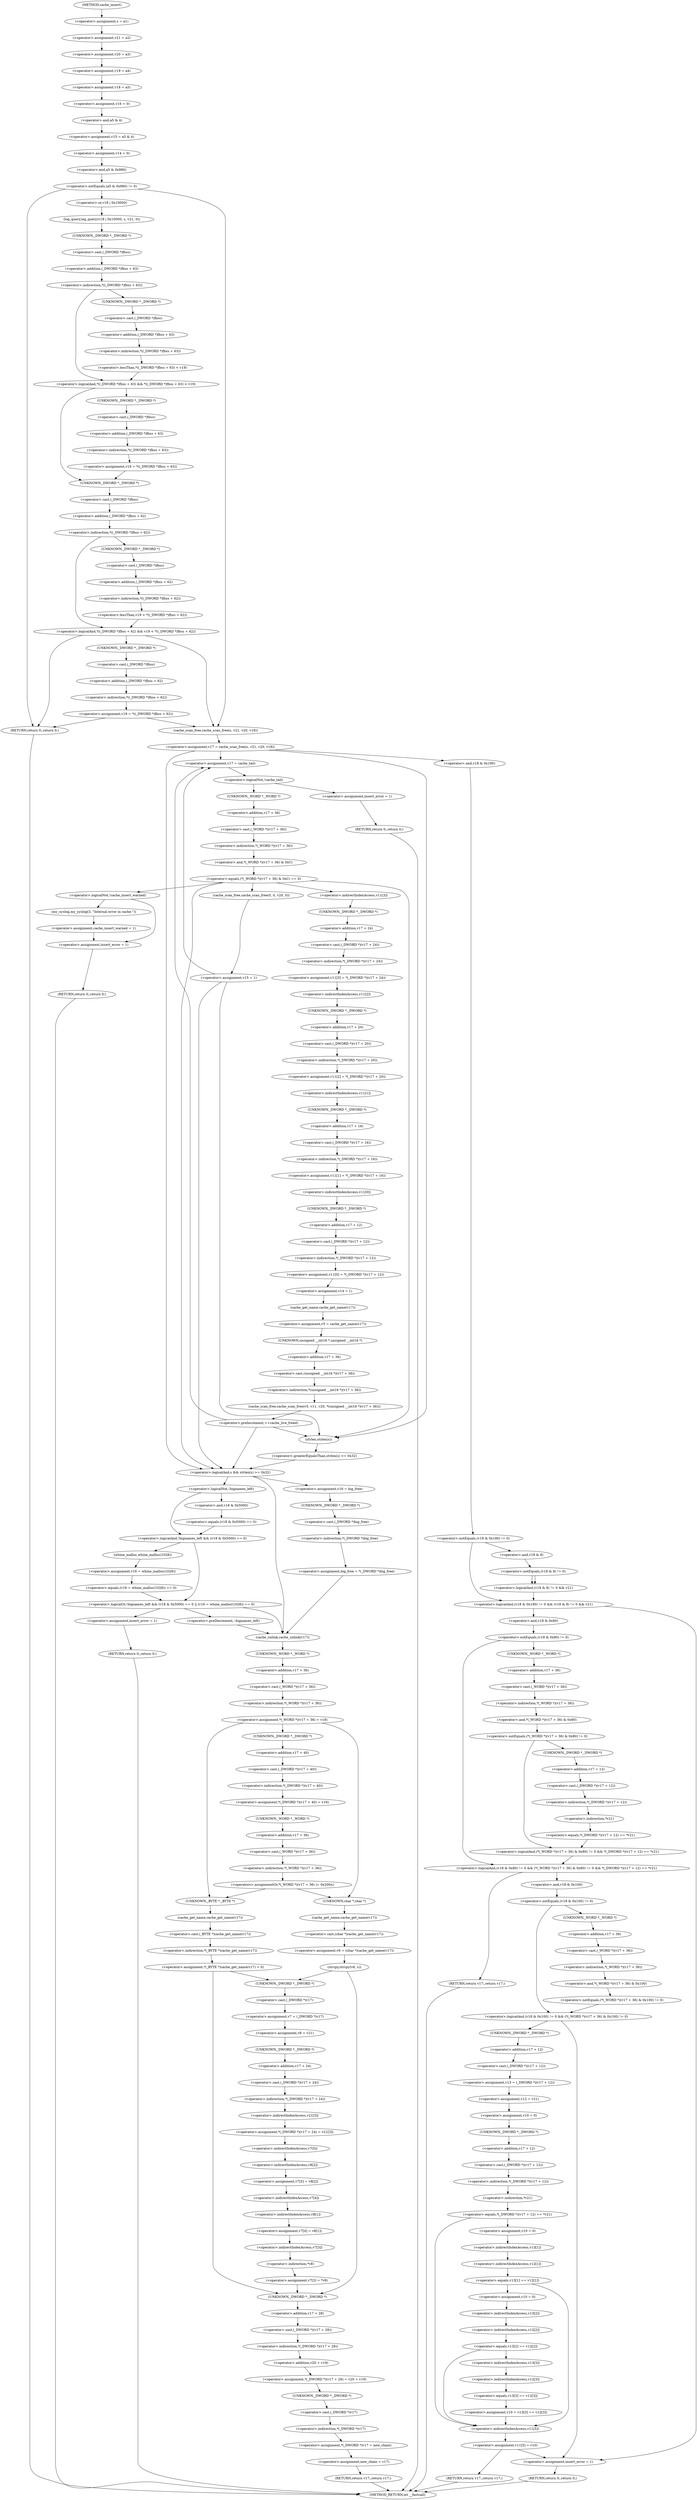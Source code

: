 digraph cache_insert {  
"1000142" [label = "(<operator>.assignment,s = a1)" ]
"1000145" [label = "(<operator>.assignment,v21 = a2)" ]
"1000148" [label = "(<operator>.assignment,v20 = a3)" ]
"1000151" [label = "(<operator>.assignment,v19 = a4)" ]
"1000154" [label = "(<operator>.assignment,v18 = a5)" ]
"1000157" [label = "(<operator>.assignment,v16 = 0)" ]
"1000160" [label = "(<operator>.assignment,v15 = a5 & 4)" ]
"1000162" [label = "(<operator>.and,a5 & 4)" ]
"1000165" [label = "(<operator>.assignment,v14 = 0)" ]
"1000169" [label = "(<operator>.notEquals,(a5 & 0x980) != 0)" ]
"1000170" [label = "(<operator>.and,a5 & 0x980)" ]
"1000175" [label = "(log_query,log_query(v18 | 0x10000, s, v21, 0))" ]
"1000176" [label = "(<operator>.or,v18 | 0x10000)" ]
"1000183" [label = "(<operator>.logicalAnd,*((_DWORD *)fbss + 63) && *((_DWORD *)fbss + 63) < v19)" ]
"1000184" [label = "(<operator>.indirection,*((_DWORD *)fbss + 63))" ]
"1000185" [label = "(<operator>.addition,(_DWORD *)fbss + 63)" ]
"1000186" [label = "(<operator>.cast,(_DWORD *)fbss)" ]
"1000187" [label = "(UNKNOWN,_DWORD *,_DWORD *)" ]
"1000190" [label = "(<operator>.lessThan,*((_DWORD *)fbss + 63) < v19)" ]
"1000191" [label = "(<operator>.indirection,*((_DWORD *)fbss + 63))" ]
"1000192" [label = "(<operator>.addition,(_DWORD *)fbss + 63)" ]
"1000193" [label = "(<operator>.cast,(_DWORD *)fbss)" ]
"1000194" [label = "(UNKNOWN,_DWORD *,_DWORD *)" ]
"1000198" [label = "(<operator>.assignment,v19 = *((_DWORD *)fbss + 63))" ]
"1000200" [label = "(<operator>.indirection,*((_DWORD *)fbss + 63))" ]
"1000201" [label = "(<operator>.addition,(_DWORD *)fbss + 63)" ]
"1000202" [label = "(<operator>.cast,(_DWORD *)fbss)" ]
"1000203" [label = "(UNKNOWN,_DWORD *,_DWORD *)" ]
"1000207" [label = "(<operator>.logicalAnd,*((_DWORD *)fbss + 62) && v19 < *((_DWORD *)fbss + 62))" ]
"1000208" [label = "(<operator>.indirection,*((_DWORD *)fbss + 62))" ]
"1000209" [label = "(<operator>.addition,(_DWORD *)fbss + 62)" ]
"1000210" [label = "(<operator>.cast,(_DWORD *)fbss)" ]
"1000211" [label = "(UNKNOWN,_DWORD *,_DWORD *)" ]
"1000214" [label = "(<operator>.lessThan,v19 < *((_DWORD *)fbss + 62))" ]
"1000216" [label = "(<operator>.indirection,*((_DWORD *)fbss + 62))" ]
"1000217" [label = "(<operator>.addition,(_DWORD *)fbss + 62)" ]
"1000218" [label = "(<operator>.cast,(_DWORD *)fbss)" ]
"1000219" [label = "(UNKNOWN,_DWORD *,_DWORD *)" ]
"1000222" [label = "(<operator>.assignment,v19 = *((_DWORD *)fbss + 62))" ]
"1000224" [label = "(<operator>.indirection,*((_DWORD *)fbss + 62))" ]
"1000225" [label = "(<operator>.addition,(_DWORD *)fbss + 62)" ]
"1000226" [label = "(<operator>.cast,(_DWORD *)fbss)" ]
"1000227" [label = "(UNKNOWN,_DWORD *,_DWORD *)" ]
"1000232" [label = "(RETURN,return 0;,return 0;)" ]
"1000234" [label = "(<operator>.assignment,v17 = cache_scan_free(s, v21, v20, v18))" ]
"1000236" [label = "(cache_scan_free,cache_scan_free(s, v21, v20, v18))" ]
"1000245" [label = "(<operator>.logicalAnd,(v18 & 0x180) != 0 && (v18 & 8) != 0 && v21)" ]
"1000246" [label = "(<operator>.notEquals,(v18 & 0x180) != 0)" ]
"1000247" [label = "(<operator>.and,v18 & 0x180)" ]
"1000251" [label = "(<operator>.logicalAnd,(v18 & 8) != 0 && v21)" ]
"1000252" [label = "(<operator>.notEquals,(v18 & 8) != 0)" ]
"1000253" [label = "(<operator>.and,v18 & 8)" ]
"1000260" [label = "(<operator>.logicalAnd,(v18 & 0x80) != 0 && (*(_WORD *)(v17 + 36) & 0x80) != 0 && *(_DWORD *)(v17 + 12) == *v21)" ]
"1000261" [label = "(<operator>.notEquals,(v18 & 0x80) != 0)" ]
"1000262" [label = "(<operator>.and,v18 & 0x80)" ]
"1000266" [label = "(<operator>.logicalAnd,(*(_WORD *)(v17 + 36) & 0x80) != 0 && *(_DWORD *)(v17 + 12) == *v21)" ]
"1000267" [label = "(<operator>.notEquals,(*(_WORD *)(v17 + 36) & 0x80) != 0)" ]
"1000268" [label = "(<operator>.and,*(_WORD *)(v17 + 36) & 0x80)" ]
"1000269" [label = "(<operator>.indirection,*(_WORD *)(v17 + 36))" ]
"1000270" [label = "(<operator>.cast,(_WORD *)(v17 + 36))" ]
"1000271" [label = "(UNKNOWN,_WORD *,_WORD *)" ]
"1000272" [label = "(<operator>.addition,v17 + 36)" ]
"1000277" [label = "(<operator>.equals,*(_DWORD *)(v17 + 12) == *v21)" ]
"1000278" [label = "(<operator>.indirection,*(_DWORD *)(v17 + 12))" ]
"1000279" [label = "(<operator>.cast,(_DWORD *)(v17 + 12))" ]
"1000280" [label = "(UNKNOWN,_DWORD *,_DWORD *)" ]
"1000281" [label = "(<operator>.addition,v17 + 12)" ]
"1000284" [label = "(<operator>.indirection,*v21)" ]
"1000286" [label = "(RETURN,return v17;,return v17;)" ]
"1000289" [label = "(<operator>.logicalAnd,(v18 & 0x100) != 0 && (*(_WORD *)(v17 + 36) & 0x100) != 0)" ]
"1000290" [label = "(<operator>.notEquals,(v18 & 0x100) != 0)" ]
"1000291" [label = "(<operator>.and,v18 & 0x100)" ]
"1000295" [label = "(<operator>.notEquals,(*(_WORD *)(v17 + 36) & 0x100) != 0)" ]
"1000296" [label = "(<operator>.and,*(_WORD *)(v17 + 36) & 0x100)" ]
"1000297" [label = "(<operator>.indirection,*(_WORD *)(v17 + 36))" ]
"1000298" [label = "(<operator>.cast,(_WORD *)(v17 + 36))" ]
"1000299" [label = "(UNKNOWN,_WORD *,_WORD *)" ]
"1000300" [label = "(<operator>.addition,v17 + 36)" ]
"1000306" [label = "(<operator>.assignment,v13 = (_DWORD *)(v17 + 12))" ]
"1000308" [label = "(<operator>.cast,(_DWORD *)(v17 + 12))" ]
"1000309" [label = "(UNKNOWN,_DWORD *,_DWORD *)" ]
"1000310" [label = "(<operator>.addition,v17 + 12)" ]
"1000313" [label = "(<operator>.assignment,v12 = v21)" ]
"1000316" [label = "(<operator>.assignment,v10 = 0)" ]
"1000320" [label = "(<operator>.equals,*(_DWORD *)(v17 + 12) == *v21)" ]
"1000321" [label = "(<operator>.indirection,*(_DWORD *)(v17 + 12))" ]
"1000322" [label = "(<operator>.cast,(_DWORD *)(v17 + 12))" ]
"1000323" [label = "(UNKNOWN,_DWORD *,_DWORD *)" ]
"1000324" [label = "(<operator>.addition,v17 + 12)" ]
"1000327" [label = "(<operator>.indirection,*v21)" ]
"1000330" [label = "(<operator>.assignment,v10 = 0)" ]
"1000334" [label = "(<operator>.equals,v13[1] == v12[1])" ]
"1000335" [label = "(<operator>.indirectIndexAccess,v13[1])" ]
"1000338" [label = "(<operator>.indirectIndexAccess,v12[1])" ]
"1000342" [label = "(<operator>.assignment,v10 = 0)" ]
"1000346" [label = "(<operator>.equals,v13[2] == v12[2])" ]
"1000347" [label = "(<operator>.indirectIndexAccess,v13[2])" ]
"1000350" [label = "(<operator>.indirectIndexAccess,v12[2])" ]
"1000353" [label = "(<operator>.assignment,v10 = v13[3] == v12[3])" ]
"1000355" [label = "(<operator>.equals,v13[3] == v12[3])" ]
"1000356" [label = "(<operator>.indirectIndexAccess,v13[3])" ]
"1000359" [label = "(<operator>.indirectIndexAccess,v12[3])" ]
"1000362" [label = "(<operator>.assignment,v11[5] = v10)" ]
"1000363" [label = "(<operator>.indirectIndexAccess,v11[5])" ]
"1000369" [label = "(RETURN,return v17;,return v17;)" ]
"1000371" [label = "(<operator>.assignment,insert_error = 1)" ]
"1000374" [label = "(RETURN,return 0;,return 0;)" ]
"1000379" [label = "(<operator>.assignment,v17 = cache_tail)" ]
"1000383" [label = "(<operator>.logicalNot,!cache_tail)" ]
"1000386" [label = "(<operator>.assignment,insert_error = 1)" ]
"1000389" [label = "(RETURN,return 0;,return 0;)" ]
"1000392" [label = "(<operator>.equals,(*(_WORD *)(v17 + 36) & 0xC) == 0)" ]
"1000393" [label = "(<operator>.and,*(_WORD *)(v17 + 36) & 0xC)" ]
"1000394" [label = "(<operator>.indirection,*(_WORD *)(v17 + 36))" ]
"1000395" [label = "(<operator>.cast,(_WORD *)(v17 + 36))" ]
"1000396" [label = "(UNKNOWN,_WORD *,_WORD *)" ]
"1000397" [label = "(<operator>.addition,v17 + 36)" ]
"1000407" [label = "(<operator>.logicalNot,!cache_insert_warned)" ]
"1000410" [label = "(my_syslog,my_syslog(3, \"Internal error in cache.\"))" ]
"1000413" [label = "(<operator>.assignment,cache_insert_warned = 1)" ]
"1000416" [label = "(<operator>.assignment,insert_error = 1)" ]
"1000419" [label = "(RETURN,return 0;,return 0;)" ]
"1000424" [label = "(<operator>.assignment,v11[3] = *(_DWORD *)(v17 + 24))" ]
"1000425" [label = "(<operator>.indirectIndexAccess,v11[3])" ]
"1000428" [label = "(<operator>.indirection,*(_DWORD *)(v17 + 24))" ]
"1000429" [label = "(<operator>.cast,(_DWORD *)(v17 + 24))" ]
"1000430" [label = "(UNKNOWN,_DWORD *,_DWORD *)" ]
"1000431" [label = "(<operator>.addition,v17 + 24)" ]
"1000434" [label = "(<operator>.assignment,v11[2] = *(_DWORD *)(v17 + 20))" ]
"1000435" [label = "(<operator>.indirectIndexAccess,v11[2])" ]
"1000438" [label = "(<operator>.indirection,*(_DWORD *)(v17 + 20))" ]
"1000439" [label = "(<operator>.cast,(_DWORD *)(v17 + 20))" ]
"1000440" [label = "(UNKNOWN,_DWORD *,_DWORD *)" ]
"1000441" [label = "(<operator>.addition,v17 + 20)" ]
"1000444" [label = "(<operator>.assignment,v11[1] = *(_DWORD *)(v17 + 16))" ]
"1000445" [label = "(<operator>.indirectIndexAccess,v11[1])" ]
"1000448" [label = "(<operator>.indirection,*(_DWORD *)(v17 + 16))" ]
"1000449" [label = "(<operator>.cast,(_DWORD *)(v17 + 16))" ]
"1000450" [label = "(UNKNOWN,_DWORD *,_DWORD *)" ]
"1000451" [label = "(<operator>.addition,v17 + 16)" ]
"1000454" [label = "(<operator>.assignment,v11[0] = *(_DWORD *)(v17 + 12))" ]
"1000455" [label = "(<operator>.indirectIndexAccess,v11[0])" ]
"1000458" [label = "(<operator>.indirection,*(_DWORD *)(v17 + 12))" ]
"1000459" [label = "(<operator>.cast,(_DWORD *)(v17 + 12))" ]
"1000460" [label = "(UNKNOWN,_DWORD *,_DWORD *)" ]
"1000461" [label = "(<operator>.addition,v17 + 12)" ]
"1000464" [label = "(<operator>.assignment,v14 = 1)" ]
"1000467" [label = "(<operator>.assignment,v5 = cache_get_name(v17))" ]
"1000469" [label = "(cache_get_name,cache_get_name(v17))" ]
"1000471" [label = "(cache_scan_free,cache_scan_free(v5, v11, v20, *(unsigned __int16 *)(v17 + 36)))" ]
"1000475" [label = "(<operator>.indirection,*(unsigned __int16 *)(v17 + 36))" ]
"1000476" [label = "(<operator>.cast,(unsigned __int16 *)(v17 + 36))" ]
"1000477" [label = "(UNKNOWN,unsigned __int16 *,unsigned __int16 *)" ]
"1000478" [label = "(<operator>.addition,v17 + 36)" ]
"1000481" [label = "(<operator>.preIncrement,++cache_live_freed)" ]
"1000485" [label = "(cache_scan_free,cache_scan_free(0, 0, v20, 0))" ]
"1000490" [label = "(<operator>.assignment,v15 = 1)" ]
"1000494" [label = "(<operator>.logicalAnd,s && strlen(s) >= 0x32)" ]
"1000496" [label = "(<operator>.greaterEqualsThan,strlen(s) >= 0x32)" ]
"1000497" [label = "(strlen,strlen(s))" ]
"1000504" [label = "(<operator>.assignment,v16 = big_free)" ]
"1000507" [label = "(<operator>.assignment,big_free = *(_DWORD *)big_free)" ]
"1000509" [label = "(<operator>.indirection,*(_DWORD *)big_free)" ]
"1000510" [label = "(<operator>.cast,(_DWORD *)big_free)" ]
"1000511" [label = "(UNKNOWN,_DWORD *,_DWORD *)" ]
"1000516" [label = "(<operator>.logicalOr,!bignames_left && (v18 & 0x5000) == 0 || (v16 = whine_malloc(1028)) == 0)" ]
"1000517" [label = "(<operator>.logicalAnd,!bignames_left && (v18 & 0x5000) == 0)" ]
"1000518" [label = "(<operator>.logicalNot,!bignames_left)" ]
"1000520" [label = "(<operator>.equals,(v18 & 0x5000) == 0)" ]
"1000521" [label = "(<operator>.and,v18 & 0x5000)" ]
"1000525" [label = "(<operator>.equals,(v16 = whine_malloc(1028)) == 0)" ]
"1000526" [label = "(<operator>.assignment,v16 = whine_malloc(1028))" ]
"1000528" [label = "(whine_malloc,whine_malloc(1028))" ]
"1000532" [label = "(<operator>.assignment,insert_error = 1)" ]
"1000535" [label = "(RETURN,return 0;,return 0;)" ]
"1000539" [label = "(<operator>.preDecrement,--bignames_left)" ]
"1000541" [label = "(cache_unlink,cache_unlink(v17))" ]
"1000543" [label = "(<operator>.assignment,*(_WORD *)(v17 + 36) = v18)" ]
"1000544" [label = "(<operator>.indirection,*(_WORD *)(v17 + 36))" ]
"1000545" [label = "(<operator>.cast,(_WORD *)(v17 + 36))" ]
"1000546" [label = "(UNKNOWN,_WORD *,_WORD *)" ]
"1000547" [label = "(<operator>.addition,v17 + 36)" ]
"1000554" [label = "(<operator>.assignment,*(_DWORD *)(v17 + 40) = v16)" ]
"1000555" [label = "(<operator>.indirection,*(_DWORD *)(v17 + 40))" ]
"1000556" [label = "(<operator>.cast,(_DWORD *)(v17 + 40))" ]
"1000557" [label = "(UNKNOWN,_DWORD *,_DWORD *)" ]
"1000558" [label = "(<operator>.addition,v17 + 40)" ]
"1000562" [label = "(<operators>.assignmentOr,*(_WORD *)(v17 + 36) |= 0x200u)" ]
"1000563" [label = "(<operator>.indirection,*(_WORD *)(v17 + 36))" ]
"1000564" [label = "(<operator>.cast,(_WORD *)(v17 + 36))" ]
"1000565" [label = "(UNKNOWN,_WORD *,_WORD *)" ]
"1000566" [label = "(<operator>.addition,v17 + 36)" ]
"1000573" [label = "(<operator>.assignment,v6 = (char *)cache_get_name(v17))" ]
"1000575" [label = "(<operator>.cast,(char *)cache_get_name(v17))" ]
"1000576" [label = "(UNKNOWN,char *,char *)" ]
"1000577" [label = "(cache_get_name,cache_get_name(v17))" ]
"1000579" [label = "(strcpy,strcpy(v6, s))" ]
"1000584" [label = "(<operator>.assignment,*(_BYTE *)cache_get_name(v17) = 0)" ]
"1000585" [label = "(<operator>.indirection,*(_BYTE *)cache_get_name(v17))" ]
"1000586" [label = "(<operator>.cast,(_BYTE *)cache_get_name(v17))" ]
"1000587" [label = "(UNKNOWN,_BYTE *,_BYTE *)" ]
"1000588" [label = "(cache_get_name,cache_get_name(v17))" ]
"1000594" [label = "(<operator>.assignment,v7 = (_DWORD *)v17)" ]
"1000596" [label = "(<operator>.cast,(_DWORD *)v17)" ]
"1000597" [label = "(UNKNOWN,_DWORD *,_DWORD *)" ]
"1000599" [label = "(<operator>.assignment,v8 = v21)" ]
"1000602" [label = "(<operator>.assignment,*(_DWORD *)(v17 + 24) = v21[3])" ]
"1000603" [label = "(<operator>.indirection,*(_DWORD *)(v17 + 24))" ]
"1000604" [label = "(<operator>.cast,(_DWORD *)(v17 + 24))" ]
"1000605" [label = "(UNKNOWN,_DWORD *,_DWORD *)" ]
"1000606" [label = "(<operator>.addition,v17 + 24)" ]
"1000609" [label = "(<operator>.indirectIndexAccess,v21[3])" ]
"1000612" [label = "(<operator>.assignment,v7[5] = v8[2])" ]
"1000613" [label = "(<operator>.indirectIndexAccess,v7[5])" ]
"1000616" [label = "(<operator>.indirectIndexAccess,v8[2])" ]
"1000619" [label = "(<operator>.assignment,v7[4] = v8[1])" ]
"1000620" [label = "(<operator>.indirectIndexAccess,v7[4])" ]
"1000623" [label = "(<operator>.indirectIndexAccess,v8[1])" ]
"1000626" [label = "(<operator>.assignment,v7[3] = *v8)" ]
"1000627" [label = "(<operator>.indirectIndexAccess,v7[3])" ]
"1000630" [label = "(<operator>.indirection,*v8)" ]
"1000632" [label = "(<operator>.assignment,*(_DWORD *)(v17 + 28) = v20 + v19)" ]
"1000633" [label = "(<operator>.indirection,*(_DWORD *)(v17 + 28))" ]
"1000634" [label = "(<operator>.cast,(_DWORD *)(v17 + 28))" ]
"1000635" [label = "(UNKNOWN,_DWORD *,_DWORD *)" ]
"1000636" [label = "(<operator>.addition,v17 + 28)" ]
"1000639" [label = "(<operator>.addition,v20 + v19)" ]
"1000642" [label = "(<operator>.assignment,*(_DWORD *)v17 = new_chain)" ]
"1000643" [label = "(<operator>.indirection,*(_DWORD *)v17)" ]
"1000644" [label = "(<operator>.cast,(_DWORD *)v17)" ]
"1000645" [label = "(UNKNOWN,_DWORD *,_DWORD *)" ]
"1000648" [label = "(<operator>.assignment,new_chain = v17)" ]
"1000651" [label = "(RETURN,return v17;,return v17;)" ]
"1000118" [label = "(METHOD,cache_insert)" ]
"1000653" [label = "(METHOD_RETURN,int __fastcall)" ]
  "1000142" -> "1000145" 
  "1000145" -> "1000148" 
  "1000148" -> "1000151" 
  "1000151" -> "1000154" 
  "1000154" -> "1000157" 
  "1000157" -> "1000162" 
  "1000160" -> "1000165" 
  "1000162" -> "1000160" 
  "1000165" -> "1000170" 
  "1000169" -> "1000176" 
  "1000169" -> "1000232" 
  "1000169" -> "1000236" 
  "1000170" -> "1000169" 
  "1000175" -> "1000187" 
  "1000176" -> "1000175" 
  "1000183" -> "1000211" 
  "1000183" -> "1000203" 
  "1000184" -> "1000194" 
  "1000184" -> "1000183" 
  "1000185" -> "1000184" 
  "1000186" -> "1000185" 
  "1000187" -> "1000186" 
  "1000190" -> "1000183" 
  "1000191" -> "1000190" 
  "1000192" -> "1000191" 
  "1000193" -> "1000192" 
  "1000194" -> "1000193" 
  "1000198" -> "1000211" 
  "1000200" -> "1000198" 
  "1000201" -> "1000200" 
  "1000202" -> "1000201" 
  "1000203" -> "1000202" 
  "1000207" -> "1000227" 
  "1000207" -> "1000232" 
  "1000207" -> "1000236" 
  "1000208" -> "1000207" 
  "1000208" -> "1000219" 
  "1000209" -> "1000208" 
  "1000210" -> "1000209" 
  "1000211" -> "1000210" 
  "1000214" -> "1000207" 
  "1000216" -> "1000214" 
  "1000217" -> "1000216" 
  "1000218" -> "1000217" 
  "1000219" -> "1000218" 
  "1000222" -> "1000232" 
  "1000222" -> "1000236" 
  "1000224" -> "1000222" 
  "1000225" -> "1000224" 
  "1000226" -> "1000225" 
  "1000227" -> "1000226" 
  "1000232" -> "1000653" 
  "1000234" -> "1000247" 
  "1000234" -> "1000379" 
  "1000234" -> "1000494" 
  "1000234" -> "1000497" 
  "1000236" -> "1000234" 
  "1000245" -> "1000262" 
  "1000245" -> "1000371" 
  "1000246" -> "1000245" 
  "1000246" -> "1000253" 
  "1000247" -> "1000246" 
  "1000251" -> "1000245" 
  "1000252" -> "1000251" 
  "1000252" -> "1000251" 
  "1000253" -> "1000252" 
  "1000260" -> "1000286" 
  "1000260" -> "1000291" 
  "1000261" -> "1000271" 
  "1000261" -> "1000260" 
  "1000262" -> "1000261" 
  "1000266" -> "1000260" 
  "1000267" -> "1000280" 
  "1000267" -> "1000266" 
  "1000268" -> "1000267" 
  "1000269" -> "1000268" 
  "1000270" -> "1000269" 
  "1000271" -> "1000272" 
  "1000272" -> "1000270" 
  "1000277" -> "1000266" 
  "1000278" -> "1000284" 
  "1000279" -> "1000278" 
  "1000280" -> "1000281" 
  "1000281" -> "1000279" 
  "1000284" -> "1000277" 
  "1000286" -> "1000653" 
  "1000289" -> "1000309" 
  "1000289" -> "1000371" 
  "1000290" -> "1000299" 
  "1000290" -> "1000289" 
  "1000291" -> "1000290" 
  "1000295" -> "1000289" 
  "1000296" -> "1000295" 
  "1000297" -> "1000296" 
  "1000298" -> "1000297" 
  "1000299" -> "1000300" 
  "1000300" -> "1000298" 
  "1000306" -> "1000313" 
  "1000308" -> "1000306" 
  "1000309" -> "1000310" 
  "1000310" -> "1000308" 
  "1000313" -> "1000316" 
  "1000316" -> "1000323" 
  "1000320" -> "1000330" 
  "1000320" -> "1000363" 
  "1000321" -> "1000327" 
  "1000322" -> "1000321" 
  "1000323" -> "1000324" 
  "1000324" -> "1000322" 
  "1000327" -> "1000320" 
  "1000330" -> "1000335" 
  "1000334" -> "1000342" 
  "1000334" -> "1000363" 
  "1000335" -> "1000338" 
  "1000338" -> "1000334" 
  "1000342" -> "1000347" 
  "1000346" -> "1000356" 
  "1000346" -> "1000363" 
  "1000347" -> "1000350" 
  "1000350" -> "1000346" 
  "1000353" -> "1000363" 
  "1000355" -> "1000353" 
  "1000356" -> "1000359" 
  "1000359" -> "1000355" 
  "1000362" -> "1000369" 
  "1000362" -> "1000371" 
  "1000363" -> "1000362" 
  "1000369" -> "1000653" 
  "1000371" -> "1000374" 
  "1000374" -> "1000653" 
  "1000379" -> "1000383" 
  "1000383" -> "1000396" 
  "1000383" -> "1000386" 
  "1000386" -> "1000389" 
  "1000389" -> "1000653" 
  "1000392" -> "1000494" 
  "1000392" -> "1000497" 
  "1000392" -> "1000407" 
  "1000392" -> "1000425" 
  "1000392" -> "1000485" 
  "1000393" -> "1000392" 
  "1000394" -> "1000393" 
  "1000395" -> "1000394" 
  "1000396" -> "1000397" 
  "1000397" -> "1000395" 
  "1000407" -> "1000410" 
  "1000407" -> "1000416" 
  "1000410" -> "1000413" 
  "1000413" -> "1000416" 
  "1000416" -> "1000419" 
  "1000419" -> "1000653" 
  "1000424" -> "1000435" 
  "1000425" -> "1000430" 
  "1000428" -> "1000424" 
  "1000429" -> "1000428" 
  "1000430" -> "1000431" 
  "1000431" -> "1000429" 
  "1000434" -> "1000445" 
  "1000435" -> "1000440" 
  "1000438" -> "1000434" 
  "1000439" -> "1000438" 
  "1000440" -> "1000441" 
  "1000441" -> "1000439" 
  "1000444" -> "1000455" 
  "1000445" -> "1000450" 
  "1000448" -> "1000444" 
  "1000449" -> "1000448" 
  "1000450" -> "1000451" 
  "1000451" -> "1000449" 
  "1000454" -> "1000464" 
  "1000455" -> "1000460" 
  "1000458" -> "1000454" 
  "1000459" -> "1000458" 
  "1000460" -> "1000461" 
  "1000461" -> "1000459" 
  "1000464" -> "1000469" 
  "1000467" -> "1000477" 
  "1000469" -> "1000467" 
  "1000471" -> "1000481" 
  "1000475" -> "1000471" 
  "1000476" -> "1000475" 
  "1000477" -> "1000478" 
  "1000478" -> "1000476" 
  "1000481" -> "1000379" 
  "1000481" -> "1000494" 
  "1000481" -> "1000497" 
  "1000485" -> "1000490" 
  "1000490" -> "1000379" 
  "1000490" -> "1000494" 
  "1000490" -> "1000497" 
  "1000494" -> "1000504" 
  "1000494" -> "1000518" 
  "1000494" -> "1000541" 
  "1000496" -> "1000494" 
  "1000497" -> "1000496" 
  "1000504" -> "1000511" 
  "1000507" -> "1000541" 
  "1000509" -> "1000507" 
  "1000510" -> "1000509" 
  "1000511" -> "1000510" 
  "1000516" -> "1000532" 
  "1000516" -> "1000539" 
  "1000516" -> "1000541" 
  "1000517" -> "1000516" 
  "1000517" -> "1000528" 
  "1000518" -> "1000517" 
  "1000518" -> "1000521" 
  "1000520" -> "1000517" 
  "1000521" -> "1000520" 
  "1000525" -> "1000516" 
  "1000526" -> "1000525" 
  "1000528" -> "1000526" 
  "1000532" -> "1000535" 
  "1000535" -> "1000653" 
  "1000539" -> "1000541" 
  "1000541" -> "1000546" 
  "1000543" -> "1000557" 
  "1000543" -> "1000587" 
  "1000543" -> "1000576" 
  "1000544" -> "1000543" 
  "1000545" -> "1000544" 
  "1000546" -> "1000547" 
  "1000547" -> "1000545" 
  "1000554" -> "1000565" 
  "1000555" -> "1000554" 
  "1000556" -> "1000555" 
  "1000557" -> "1000558" 
  "1000558" -> "1000556" 
  "1000562" -> "1000587" 
  "1000562" -> "1000576" 
  "1000563" -> "1000562" 
  "1000564" -> "1000563" 
  "1000565" -> "1000566" 
  "1000566" -> "1000564" 
  "1000573" -> "1000579" 
  "1000575" -> "1000573" 
  "1000576" -> "1000577" 
  "1000577" -> "1000575" 
  "1000579" -> "1000635" 
  "1000579" -> "1000597" 
  "1000584" -> "1000635" 
  "1000584" -> "1000597" 
  "1000585" -> "1000584" 
  "1000586" -> "1000585" 
  "1000587" -> "1000588" 
  "1000588" -> "1000586" 
  "1000594" -> "1000599" 
  "1000596" -> "1000594" 
  "1000597" -> "1000596" 
  "1000599" -> "1000605" 
  "1000602" -> "1000613" 
  "1000603" -> "1000609" 
  "1000604" -> "1000603" 
  "1000605" -> "1000606" 
  "1000606" -> "1000604" 
  "1000609" -> "1000602" 
  "1000612" -> "1000620" 
  "1000613" -> "1000616" 
  "1000616" -> "1000612" 
  "1000619" -> "1000627" 
  "1000620" -> "1000623" 
  "1000623" -> "1000619" 
  "1000626" -> "1000635" 
  "1000627" -> "1000630" 
  "1000630" -> "1000626" 
  "1000632" -> "1000645" 
  "1000633" -> "1000639" 
  "1000634" -> "1000633" 
  "1000635" -> "1000636" 
  "1000636" -> "1000634" 
  "1000639" -> "1000632" 
  "1000642" -> "1000648" 
  "1000643" -> "1000642" 
  "1000644" -> "1000643" 
  "1000645" -> "1000644" 
  "1000648" -> "1000651" 
  "1000651" -> "1000653" 
  "1000118" -> "1000142" 
}
